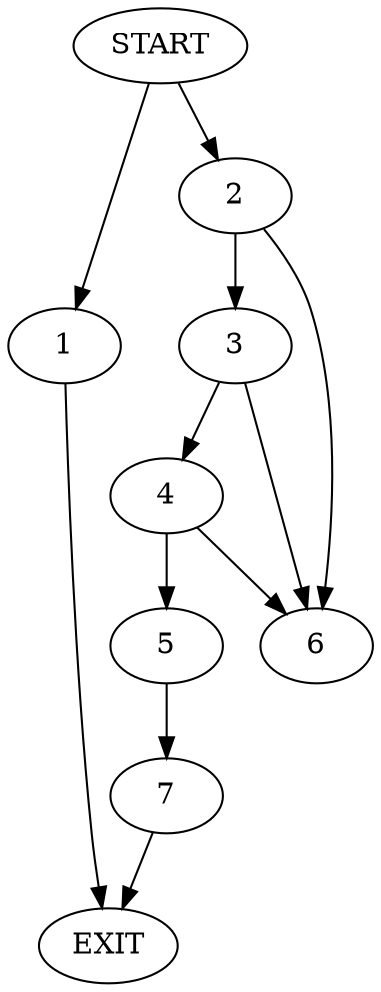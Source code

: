 digraph { 
0 [label="START"];
1;
2;
3;
4;
5;
6;
7;
8[label="EXIT"];
0 -> 1;
0 -> 2;
1 -> 8;
2 -> 3;
2 -> 6;
3 -> 4;
3 -> 6;
4 -> 5;
4 -> 6;
5 -> 7;
7 -> 8;
}
